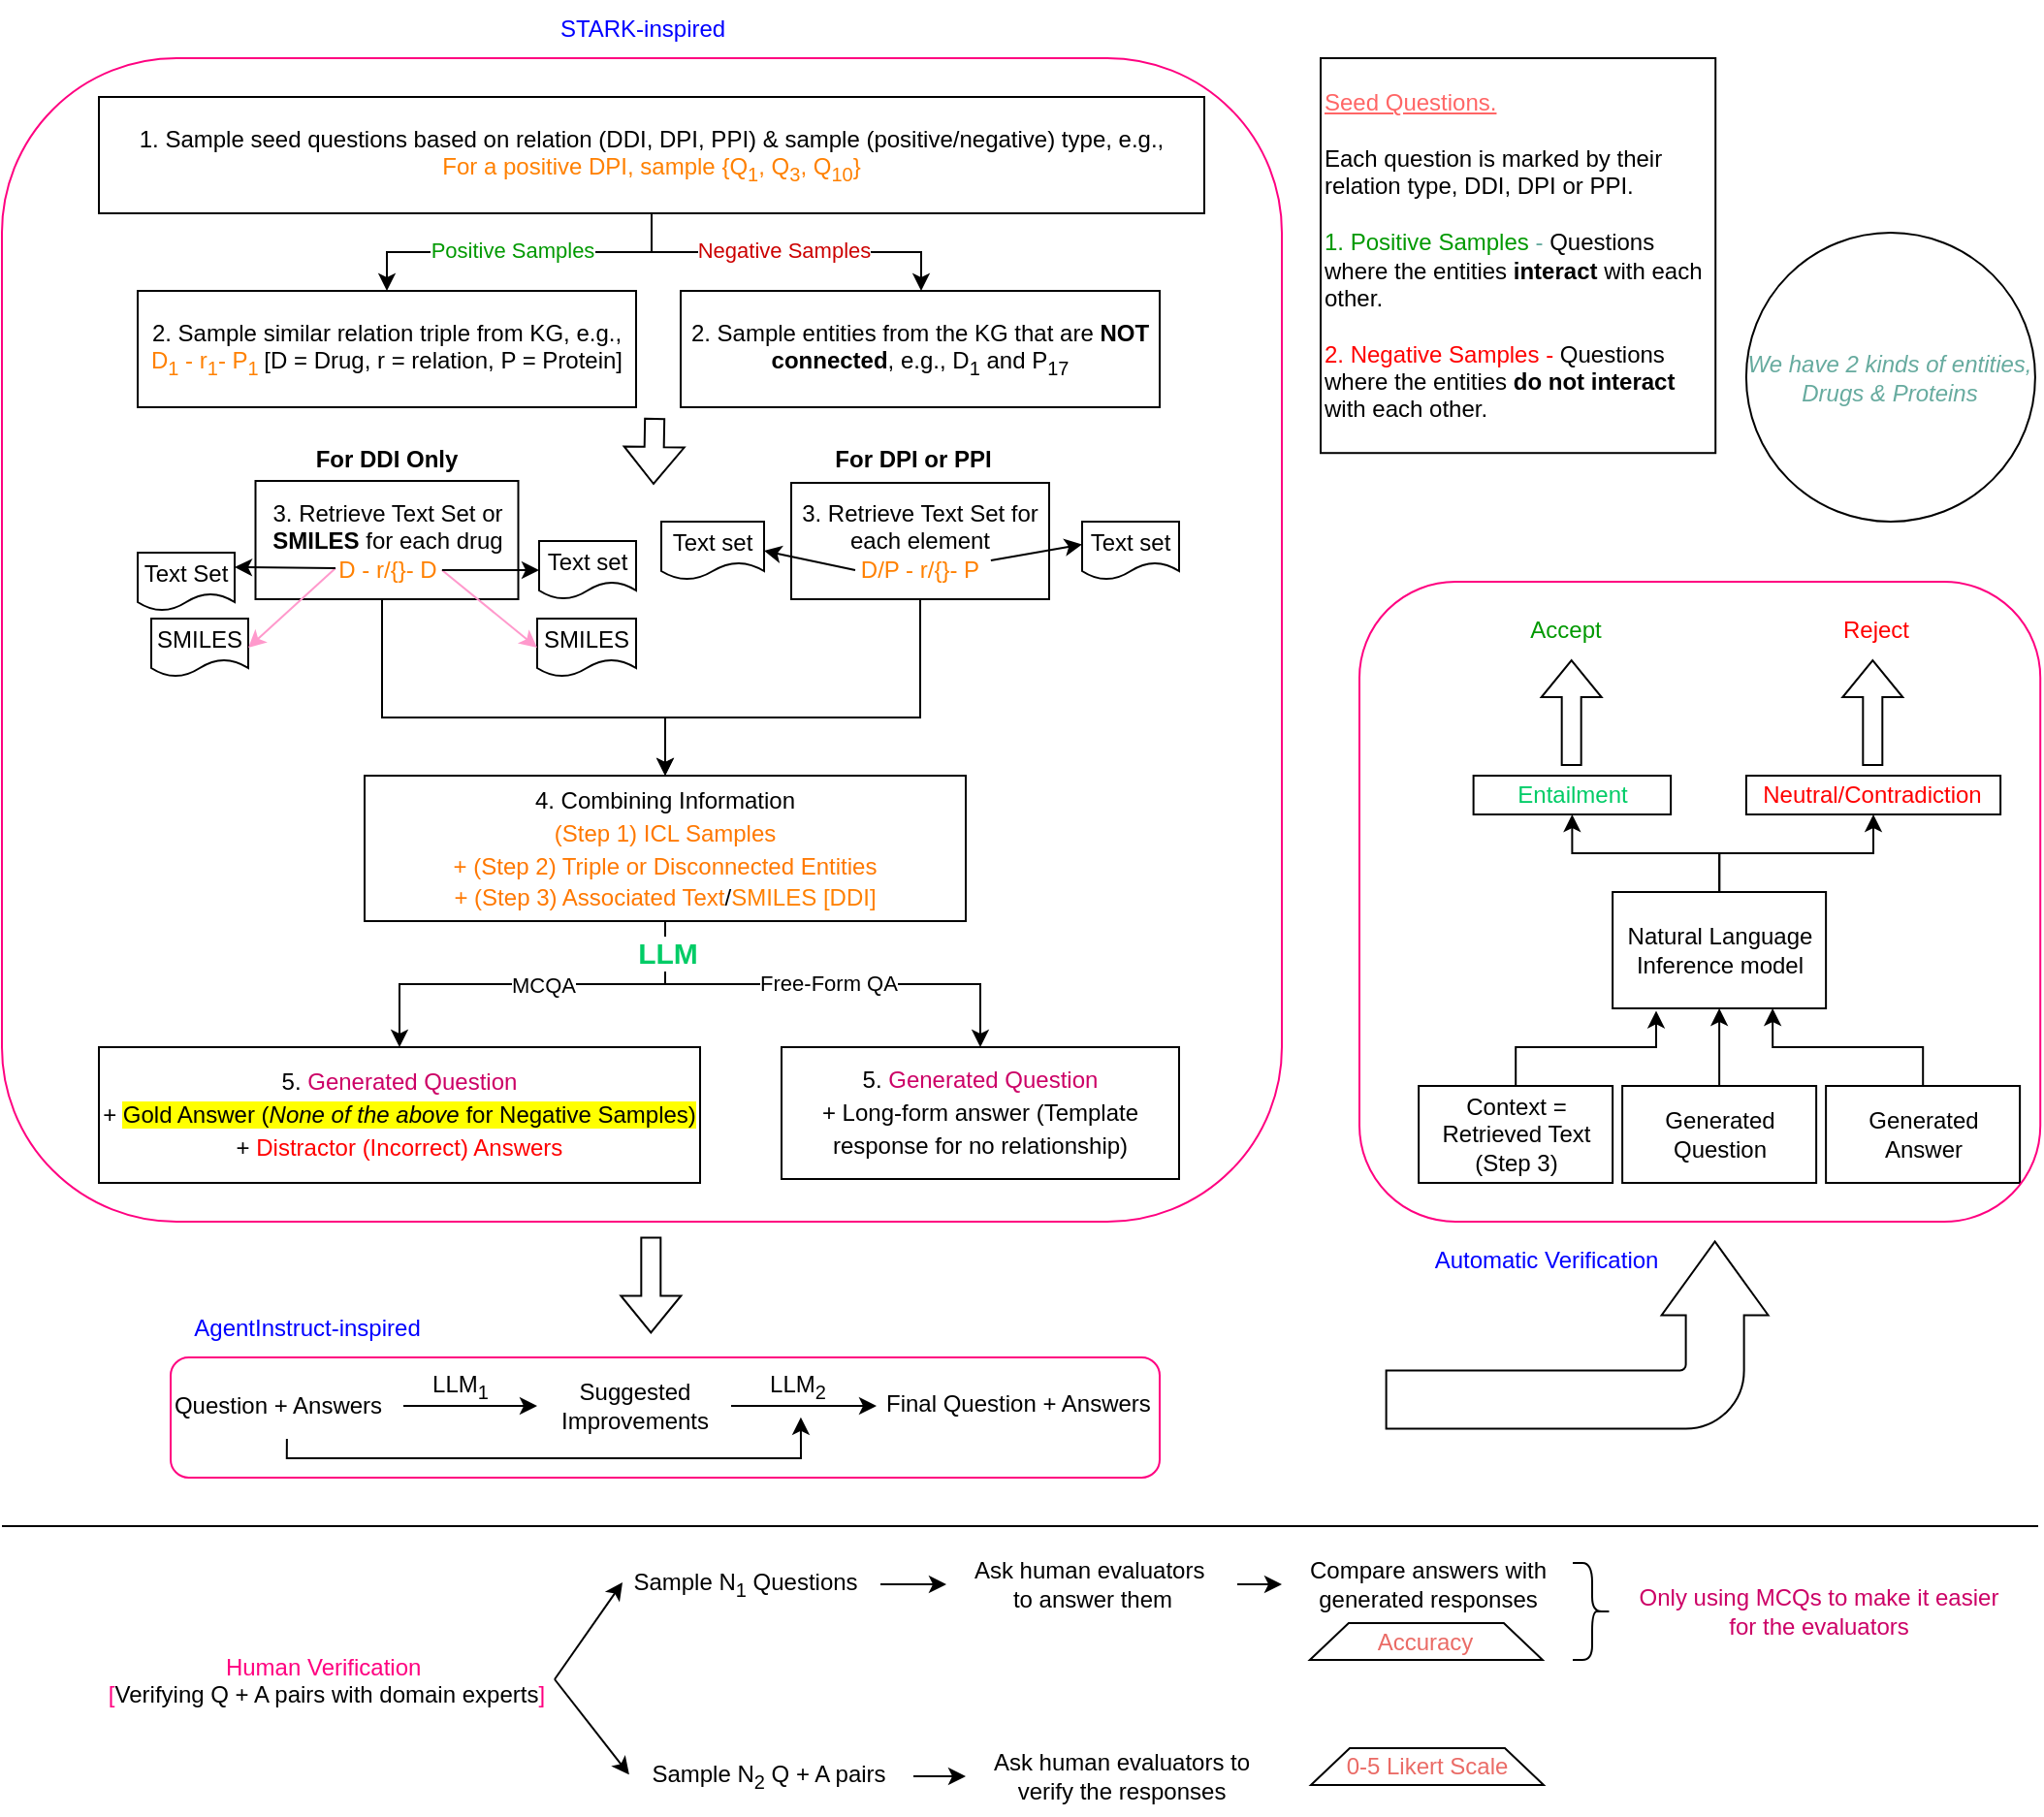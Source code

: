 <mxfile version="26.0.16">
  <diagram name="Page-1" id="YnNy15bGnyU2Uzz4_l4_">
    <mxGraphModel dx="3206" dy="1318" grid="1" gridSize="10" guides="1" tooltips="1" connect="1" arrows="1" fold="1" page="1" pageScale="1" pageWidth="850" pageHeight="1100" math="0" shadow="0">
      <root>
        <mxCell id="0" />
        <mxCell id="1" parent="0" />
        <mxCell id="LE4yxBkA-BQwJ5BosPrE-19" value="" style="edgeStyle=orthogonalEdgeStyle;rounded=0;orthogonalLoop=1;jettySize=auto;html=1;" parent="1" source="zd787073TmPNBZuBpNN9-4" target="LE4yxBkA-BQwJ5BosPrE-18" edge="1">
          <mxGeometry relative="1" as="geometry">
            <Array as="points">
              <mxPoint x="325" y="190" />
              <mxPoint x="464" y="190" />
            </Array>
          </mxGeometry>
        </mxCell>
        <mxCell id="LE4yxBkA-BQwJ5BosPrE-23" value="Negative Samples" style="edgeLabel;html=1;align=center;verticalAlign=middle;resizable=0;points=[];fontColor=#CC0000;" parent="LE4yxBkA-BQwJ5BosPrE-19" vertex="1" connectable="0">
          <mxGeometry x="-0.203" y="-1" relative="1" as="geometry">
            <mxPoint x="16" y="-2" as="offset" />
          </mxGeometry>
        </mxCell>
        <mxCell id="LE4yxBkA-BQwJ5BosPrE-21" style="edgeStyle=orthogonalEdgeStyle;rounded=0;orthogonalLoop=1;jettySize=auto;html=1;entryX=0.5;entryY=0;entryDx=0;entryDy=0;" parent="1" source="zd787073TmPNBZuBpNN9-4" target="zd787073TmPNBZuBpNN9-5" edge="1">
          <mxGeometry relative="1" as="geometry" />
        </mxCell>
        <mxCell id="LE4yxBkA-BQwJ5BosPrE-22" value="&lt;span style=&quot;&quot;&gt;Positive Samples&lt;/span&gt;" style="edgeLabel;html=1;align=center;verticalAlign=middle;resizable=0;points=[];fontColor=#009900;" parent="LE4yxBkA-BQwJ5BosPrE-21" vertex="1" connectable="0">
          <mxGeometry x="0.042" y="-1" relative="1" as="geometry">
            <mxPoint as="offset" />
          </mxGeometry>
        </mxCell>
        <mxCell id="zd787073TmPNBZuBpNN9-4" value="&lt;div&gt;1. Sample seed questions based on relation (DDI, DPI, PPI) &amp;amp; sample (positive/negative) type, e.g.,&lt;/div&gt;&lt;div&gt;&lt;span style=&quot;color: rgb(255, 128, 0);&quot;&gt;For a positive DPI, sample {Q&lt;sub&gt;1&lt;/sub&gt;, Q&lt;sub&gt;3&lt;/sub&gt;, Q&lt;sub&gt;10&lt;/sub&gt;}&lt;/span&gt;&lt;br&gt;&lt;/div&gt;" style="rounded=0;whiteSpace=wrap;html=1;" parent="1" vertex="1">
          <mxGeometry x="40" y="110" width="570" height="60" as="geometry" />
        </mxCell>
        <mxCell id="zd787073TmPNBZuBpNN9-5" value="&lt;div&gt;2. Sample similar relation triple from KG, e.g.,&lt;/div&gt;&lt;div&gt;&lt;span style=&quot;color: rgb(255, 128, 0);&quot;&gt;D&lt;sub&gt;1&lt;/sub&gt; - r&lt;sub&gt;1&lt;/sub&gt;- P&lt;sub&gt;1&lt;/sub&gt;&lt;/span&gt;&lt;sub&gt; &lt;/sub&gt;[D = Drug, r = relation, P = Protein]&lt;br&gt;&lt;/div&gt;" style="rounded=0;whiteSpace=wrap;html=1;" parent="1" vertex="1">
          <mxGeometry x="60" y="210" width="257" height="60" as="geometry" />
        </mxCell>
        <mxCell id="KbFjuXb7Xr_dS7l-Hx5e-35" style="edgeStyle=orthogonalEdgeStyle;rounded=0;orthogonalLoop=1;jettySize=auto;html=1;entryX=0.5;entryY=0;entryDx=0;entryDy=0;" edge="1" parent="1" source="zd787073TmPNBZuBpNN9-7" target="zd787073TmPNBZuBpNN9-13">
          <mxGeometry relative="1" as="geometry">
            <Array as="points">
              <mxPoint x="463" y="430" />
              <mxPoint x="332" y="430" />
            </Array>
          </mxGeometry>
        </mxCell>
        <mxCell id="zd787073TmPNBZuBpNN9-7" value="&lt;div&gt;3. Retrieve Text Set for each element&lt;/div&gt;&lt;div&gt;&lt;span style=&quot;color: rgb(255, 128, 0);&quot;&gt;D/P - r/{}- P&lt;/span&gt;&lt;/div&gt;" style="rounded=0;whiteSpace=wrap;html=1;" parent="1" vertex="1">
          <mxGeometry x="397" y="309" width="133" height="60" as="geometry" />
        </mxCell>
        <mxCell id="zd787073TmPNBZuBpNN9-16" value="" style="edgeStyle=orthogonalEdgeStyle;rounded=0;orthogonalLoop=1;jettySize=auto;html=1;" parent="1" source="zd787073TmPNBZuBpNN9-13" target="zd787073TmPNBZuBpNN9-15" edge="1">
          <mxGeometry relative="1" as="geometry" />
        </mxCell>
        <mxCell id="KbFjuXb7Xr_dS7l-Hx5e-5" value="MCQA" style="edgeLabel;html=1;align=center;verticalAlign=middle;resizable=0;points=[];" vertex="1" connectable="0" parent="zd787073TmPNBZuBpNN9-16">
          <mxGeometry x="-0.051" y="1" relative="1" as="geometry">
            <mxPoint y="-1" as="offset" />
          </mxGeometry>
        </mxCell>
        <mxCell id="KbFjuXb7Xr_dS7l-Hx5e-6" style="edgeStyle=orthogonalEdgeStyle;rounded=0;orthogonalLoop=1;jettySize=auto;html=1;exitX=0.5;exitY=1;exitDx=0;exitDy=0;entryX=0.5;entryY=0;entryDx=0;entryDy=0;" edge="1" parent="1" source="zd787073TmPNBZuBpNN9-13" target="KbFjuXb7Xr_dS7l-Hx5e-3">
          <mxGeometry relative="1" as="geometry" />
        </mxCell>
        <mxCell id="KbFjuXb7Xr_dS7l-Hx5e-7" value="Free-Form QA" style="edgeLabel;html=1;align=center;verticalAlign=middle;resizable=0;points=[];" vertex="1" connectable="0" parent="KbFjuXb7Xr_dS7l-Hx5e-6">
          <mxGeometry x="0.051" y="-1" relative="1" as="geometry">
            <mxPoint x="-3" y="-2" as="offset" />
          </mxGeometry>
        </mxCell>
        <mxCell id="KbFjuXb7Xr_dS7l-Hx5e-37" value="&lt;font style=&quot;font-size: 15px;&quot;&gt;&lt;b&gt;&lt;span style=&quot;color: rgb(0, 204, 102);&quot;&gt;LLM&lt;/span&gt;&lt;/b&gt;&lt;/font&gt;" style="edgeLabel;html=1;align=center;verticalAlign=middle;resizable=0;points=[];" vertex="1" connectable="0" parent="KbFjuXb7Xr_dS7l-Hx5e-6">
          <mxGeometry x="-0.823" y="1" relative="1" as="geometry">
            <mxPoint y="-4" as="offset" />
          </mxGeometry>
        </mxCell>
        <mxCell id="zd787073TmPNBZuBpNN9-13" value="&lt;div style=&quot;line-height: 140%;&quot;&gt;&lt;div&gt;4. Combining Information&lt;span style=&quot;color: light-dark(rgb(255, 120, 0), rgb(237, 237, 237));&quot;&gt;&lt;br&gt;&lt;/span&gt;&lt;span style=&quot;color: light-dark(rgb(255, 128, 0), rgb(237, 237, 237));&quot;&gt;&lt;span style=&quot;color: light-dark(rgb(255, 120, 0), rgb(237, 237, 237));&quot;&gt;(Step 1) ICL Samples&lt;br&gt;+ (Step 2) Triple or Disconnected Entities&lt;br&gt; &lt;/span&gt;&lt;/span&gt;&lt;span style=&quot;color: light-dark(rgb(255, 120, 0), rgb(237, 237, 237));&quot;&gt;+ (Step 3) Associated Text&lt;/span&gt;/&lt;span style=&quot;color: rgb(255, 128, 0);&quot;&gt;SMILES [DDI]&lt;/span&gt;&lt;/div&gt;&lt;/div&gt;" style="rounded=0;whiteSpace=wrap;html=1;" parent="1" vertex="1">
          <mxGeometry x="177" y="460" width="310" height="75" as="geometry" />
        </mxCell>
        <mxCell id="zd787073TmPNBZuBpNN9-15" value="&lt;div style=&quot;line-height: 140%;&quot;&gt;&lt;div align=&quot;center&quot;&gt;5. &lt;span style=&quot;color: rgb(204, 0, 102);&quot;&gt;Generated Question&lt;/span&gt; &lt;br&gt;+ &lt;span style=&quot;background-color: rgb(255, 255, 0);&quot;&gt;&lt;span style=&quot;background-color: rgb(255, 255, 0);&quot;&gt;Gold Answer (&lt;i&gt;None of the above&lt;/i&gt; for Negative Samples)&lt;/span&gt;&lt;/span&gt;&lt;br&gt;+ &lt;span style=&quot;color: rgb(255, 0, 0);&quot;&gt;Distractor (Incorrect) Answers&lt;/span&gt;&lt;/div&gt;&lt;/div&gt;" style="rounded=0;whiteSpace=wrap;html=1;align=center;spacingTop=0;" parent="1" vertex="1">
          <mxGeometry x="40" y="600" width="310" height="70" as="geometry" />
        </mxCell>
        <mxCell id="zd787073TmPNBZuBpNN9-18" value="" style="rounded=1;whiteSpace=wrap;html=1;fillColor=none;strokeColor=#FF0080;" parent="1" vertex="1">
          <mxGeometry x="-10" y="90" width="660" height="600" as="geometry" />
        </mxCell>
        <mxCell id="zd787073TmPNBZuBpNN9-19" value="&lt;span style=&quot;&quot;&gt;STARK-inspired&lt;/span&gt;" style="text;html=1;align=center;verticalAlign=middle;resizable=0;points=[];autosize=1;strokeColor=none;fillColor=none;fontColor=#0000FF;" parent="1" vertex="1">
          <mxGeometry x="265" y="60" width="110" height="30" as="geometry" />
        </mxCell>
        <mxCell id="zd787073TmPNBZuBpNN9-20" value="" style="shape=flexArrow;endArrow=classic;html=1;rounded=0;" parent="1" edge="1">
          <mxGeometry width="50" height="50" relative="1" as="geometry">
            <mxPoint x="324.66" y="697.75" as="sourcePoint" />
            <mxPoint x="324.66" y="747.75" as="targetPoint" />
          </mxGeometry>
        </mxCell>
        <mxCell id="zd787073TmPNBZuBpNN9-23" value="" style="edgeStyle=orthogonalEdgeStyle;rounded=0;orthogonalLoop=1;jettySize=auto;html=1;" parent="1" source="zd787073TmPNBZuBpNN9-21" target="zd787073TmPNBZuBpNN9-22" edge="1">
          <mxGeometry relative="1" as="geometry" />
        </mxCell>
        <mxCell id="zd787073TmPNBZuBpNN9-21" value="Question + Answers" style="text;html=1;align=center;verticalAlign=middle;resizable=0;points=[];autosize=1;strokeColor=none;fillColor=none;" parent="1" vertex="1">
          <mxGeometry x="67" y="770" width="130" height="30" as="geometry" />
        </mxCell>
        <mxCell id="zd787073TmPNBZuBpNN9-26" value="" style="edgeStyle=orthogonalEdgeStyle;rounded=0;orthogonalLoop=1;jettySize=auto;html=1;" parent="1" source="zd787073TmPNBZuBpNN9-22" edge="1">
          <mxGeometry relative="1" as="geometry">
            <mxPoint x="441" y="785" as="targetPoint" />
          </mxGeometry>
        </mxCell>
        <mxCell id="zd787073TmPNBZuBpNN9-22" value="&lt;div&gt;Suggested&lt;/div&gt;&lt;div&gt;Improvements&lt;/div&gt;" style="text;html=1;align=center;verticalAlign=middle;resizable=0;points=[];autosize=1;strokeColor=none;fillColor=none;" parent="1" vertex="1">
          <mxGeometry x="266" y="765" width="100" height="40" as="geometry" />
        </mxCell>
        <mxCell id="zd787073TmPNBZuBpNN9-24" value="LLM&lt;sub&gt;1&lt;/sub&gt;" style="text;html=1;align=center;verticalAlign=middle;resizable=0;points=[];autosize=1;strokeColor=none;fillColor=none;" parent="1" vertex="1">
          <mxGeometry x="201" y="760" width="50" height="30" as="geometry" />
        </mxCell>
        <mxCell id="zd787073TmPNBZuBpNN9-27" value="LLM&lt;sub&gt;2&lt;/sub&gt;" style="text;html=1;align=center;verticalAlign=middle;resizable=0;points=[];autosize=1;strokeColor=none;fillColor=none;" parent="1" vertex="1">
          <mxGeometry x="375" y="760" width="50" height="30" as="geometry" />
        </mxCell>
        <mxCell id="zd787073TmPNBZuBpNN9-28" style="edgeStyle=orthogonalEdgeStyle;rounded=0;orthogonalLoop=1;jettySize=auto;html=1;entryX=0.539;entryY=1.03;entryDx=0;entryDy=0;entryPerimeter=0;exitX=0.538;exitY=1.067;exitDx=0;exitDy=0;exitPerimeter=0;" parent="1" source="zd787073TmPNBZuBpNN9-21" target="zd787073TmPNBZuBpNN9-27" edge="1">
          <mxGeometry relative="1" as="geometry">
            <Array as="points">
              <mxPoint x="137" y="812" />
              <mxPoint x="402" y="812" />
            </Array>
          </mxGeometry>
        </mxCell>
        <mxCell id="zd787073TmPNBZuBpNN9-29" value="" style="rounded=1;whiteSpace=wrap;html=1;fillColor=none;strokeColor=#FF0080;" parent="1" vertex="1">
          <mxGeometry x="77" y="760" width="510" height="62" as="geometry" />
        </mxCell>
        <mxCell id="zd787073TmPNBZuBpNN9-30" value="&lt;span style=&quot;&quot;&gt;AgentInstruct-inspired&lt;/span&gt;" style="text;html=1;align=center;verticalAlign=middle;resizable=0;points=[];autosize=1;strokeColor=none;fillColor=none;fontColor=#0000FF;" parent="1" vertex="1">
          <mxGeometry x="77" y="730" width="140" height="30" as="geometry" />
        </mxCell>
        <mxCell id="LE4yxBkA-BQwJ5BosPrE-18" value="&lt;div align=&quot;center&quot;&gt;2. Sample entities from the KG that are &lt;b&gt;NOT connected&lt;/b&gt;, e.g., D&lt;sub&gt;1&lt;/sub&gt; and P&lt;sub&gt;17&lt;/sub&gt;&lt;/div&gt;" style="whiteSpace=wrap;html=1;rounded=0;align=center;" parent="1" vertex="1">
          <mxGeometry x="340" y="210" width="247" height="60" as="geometry" />
        </mxCell>
        <mxCell id="LE4yxBkA-BQwJ5BosPrE-26" value="&lt;div&gt;Final Question + Answers&lt;/div&gt;" style="text;whiteSpace=wrap;html=1;" parent="1" vertex="1">
          <mxGeometry x="444" y="770" width="140" height="22" as="geometry" />
        </mxCell>
        <mxCell id="KbFjuXb7Xr_dS7l-Hx5e-3" value="&lt;div style=&quot;line-height: 140%;&quot;&gt;&lt;div align=&quot;center&quot;&gt;5. &lt;span style=&quot;color: rgb(204, 0, 102);&quot;&gt;Generated Question&lt;/span&gt; &lt;br&gt;+ Long-form answer (Template response for no relationship)&lt;/div&gt;&lt;/div&gt;" style="rounded=0;whiteSpace=wrap;html=1;align=center;spacingTop=0;" vertex="1" parent="1">
          <mxGeometry x="392" y="600" width="205" height="68" as="geometry" />
        </mxCell>
        <mxCell id="KbFjuXb7Xr_dS7l-Hx5e-17" value="&lt;b&gt;For DDI Only&lt;/b&gt;" style="text;html=1;align=center;verticalAlign=middle;whiteSpace=wrap;rounded=0;" vertex="1" parent="1">
          <mxGeometry x="150.25" y="282" width="76.5" height="30" as="geometry" />
        </mxCell>
        <mxCell id="KbFjuXb7Xr_dS7l-Hx5e-18" value="&lt;b&gt;For DPI or PPI&lt;/b&gt;" style="text;html=1;align=center;verticalAlign=middle;whiteSpace=wrap;rounded=0;" vertex="1" parent="1">
          <mxGeometry x="408.5" y="282" width="101.5" height="30" as="geometry" />
        </mxCell>
        <mxCell id="KbFjuXb7Xr_dS7l-Hx5e-30" value="Text set" style="shape=document;whiteSpace=wrap;html=1;boundedLbl=1;" vertex="1" parent="1">
          <mxGeometry x="547" y="329" width="50" height="30" as="geometry" />
        </mxCell>
        <mxCell id="KbFjuXb7Xr_dS7l-Hx5e-31" value="Text set" style="shape=document;whiteSpace=wrap;html=1;boundedLbl=1;" vertex="1" parent="1">
          <mxGeometry x="330" y="329" width="53" height="30" as="geometry" />
        </mxCell>
        <mxCell id="KbFjuXb7Xr_dS7l-Hx5e-32" value="" style="endArrow=classic;html=1;rounded=0;entryX=1;entryY=0.5;entryDx=0;entryDy=0;" edge="1" parent="1" target="KbFjuXb7Xr_dS7l-Hx5e-31">
          <mxGeometry width="50" height="50" relative="1" as="geometry">
            <mxPoint x="430" y="354" as="sourcePoint" />
            <mxPoint x="381" y="343.756" as="targetPoint" />
          </mxGeometry>
        </mxCell>
        <mxCell id="KbFjuXb7Xr_dS7l-Hx5e-33" value="" style="endArrow=classic;html=1;rounded=0;exitX=0.774;exitY=0.667;exitDx=0;exitDy=0;exitPerimeter=0;entryX=-0.001;entryY=0.392;entryDx=0;entryDy=0;entryPerimeter=0;" edge="1" parent="1" source="zd787073TmPNBZuBpNN9-7" target="KbFjuXb7Xr_dS7l-Hx5e-30">
          <mxGeometry width="50" height="50" relative="1" as="geometry">
            <mxPoint x="517.959" y="453.99" as="sourcePoint" />
            <mxPoint x="463" y="444.01" as="targetPoint" />
          </mxGeometry>
        </mxCell>
        <mxCell id="KbFjuXb7Xr_dS7l-Hx5e-43" value="" style="shape=flexArrow;endArrow=classic;html=1;rounded=0;" edge="1" parent="1">
          <mxGeometry width="50" height="50" relative="1" as="geometry">
            <mxPoint x="326.6" y="275.5" as="sourcePoint" />
            <mxPoint x="326" y="310" as="targetPoint" />
          </mxGeometry>
        </mxCell>
        <mxCell id="KbFjuXb7Xr_dS7l-Hx5e-69" style="edgeStyle=orthogonalEdgeStyle;rounded=0;orthogonalLoop=1;jettySize=auto;html=1;entryX=0.5;entryY=0;entryDx=0;entryDy=0;" edge="1" parent="1" source="KbFjuXb7Xr_dS7l-Hx5e-60" target="zd787073TmPNBZuBpNN9-13">
          <mxGeometry relative="1" as="geometry">
            <Array as="points">
              <mxPoint x="186" y="430" />
              <mxPoint x="332" y="430" />
            </Array>
          </mxGeometry>
        </mxCell>
        <mxCell id="KbFjuXb7Xr_dS7l-Hx5e-60" value="&lt;div&gt;3. Retrieve Text Set or &lt;b&gt;SMILES&lt;/b&gt; for each drug&lt;/div&gt;&lt;div&gt;&lt;span style=&quot;color: rgb(255, 128, 0);&quot;&gt;D - r/{}-&amp;nbsp;D&lt;/span&gt;&lt;/div&gt;" style="rounded=0;whiteSpace=wrap;html=1;" vertex="1" parent="1">
          <mxGeometry x="120.75" y="308" width="135.5" height="61" as="geometry" />
        </mxCell>
        <mxCell id="KbFjuXb7Xr_dS7l-Hx5e-61" value="Text set" style="shape=document;whiteSpace=wrap;html=1;boundedLbl=1;" vertex="1" parent="1">
          <mxGeometry x="267" y="339" width="50" height="30" as="geometry" />
        </mxCell>
        <mxCell id="KbFjuXb7Xr_dS7l-Hx5e-62" value="SMILES" style="shape=document;whiteSpace=wrap;html=1;boundedLbl=1;" vertex="1" parent="1">
          <mxGeometry x="266" y="379" width="51" height="30" as="geometry" />
        </mxCell>
        <mxCell id="KbFjuXb7Xr_dS7l-Hx5e-63" value="Text Set" style="shape=document;whiteSpace=wrap;html=1;boundedLbl=1;" vertex="1" parent="1">
          <mxGeometry x="60" y="345" width="50" height="30" as="geometry" />
        </mxCell>
        <mxCell id="KbFjuXb7Xr_dS7l-Hx5e-64" value="" style="endArrow=classic;html=1;rounded=0;entryX=0;entryY=0.5;entryDx=0;entryDy=0;strokeColor=#FF99CC;exitX=0.732;exitY=0.689;exitDx=0;exitDy=0;exitPerimeter=0;" edge="1" target="KbFjuXb7Xr_dS7l-Hx5e-62" parent="1">
          <mxGeometry width="50" height="50" relative="1" as="geometry">
            <mxPoint x="216.936" y="354.029" as="sourcePoint" />
            <mxPoint x="263" y="398" as="targetPoint" />
          </mxGeometry>
        </mxCell>
        <mxCell id="KbFjuXb7Xr_dS7l-Hx5e-67" value="SMILES" style="shape=document;whiteSpace=wrap;html=1;boundedLbl=1;" vertex="1" parent="1">
          <mxGeometry x="67" y="379" width="50" height="30" as="geometry" />
        </mxCell>
        <mxCell id="KbFjuXb7Xr_dS7l-Hx5e-68" value="" style="endArrow=classic;html=1;rounded=0;entryX=0;entryY=0.5;entryDx=0;entryDy=0;exitX=0.732;exitY=0.754;exitDx=0;exitDy=0;exitPerimeter=0;" edge="1" target="KbFjuXb7Xr_dS7l-Hx5e-61" parent="1">
          <mxGeometry width="50" height="50" relative="1" as="geometry">
            <mxPoint x="216.936" y="353.994" as="sourcePoint" />
            <mxPoint x="264" y="354" as="targetPoint" />
          </mxGeometry>
        </mxCell>
        <mxCell id="KbFjuXb7Xr_dS7l-Hx5e-70" value="&lt;span style=&quot;&quot;&gt;We have 2 kinds of entities, Drugs &amp;amp; Proteins&lt;br&gt;&lt;/span&gt;" style="ellipse;whiteSpace=wrap;html=1;aspect=fixed;fontStyle=2;fontColor=#67AB9F;" vertex="1" parent="1">
          <mxGeometry x="889.45" y="180" width="149" height="149" as="geometry" />
        </mxCell>
        <mxCell id="KbFjuXb7Xr_dS7l-Hx5e-71" value="&lt;div align=&quot;left&quot;&gt;&lt;span style=&quot;color: rgb(255, 102, 102);&quot;&gt;&lt;u&gt;Seed Questions.&lt;/u&gt;&lt;/span&gt;&lt;/div&gt;&lt;div align=&quot;left&quot;&gt;&lt;span style=&quot;color: rgb(255, 102, 102);&quot;&gt;&lt;br&gt;&lt;/span&gt;&lt;/div&gt;&lt;div align=&quot;left&quot;&gt;&lt;span style=&quot;color: rgb(0, 0, 0);&quot;&gt;Each question is marked by their relation type, DDI, DPI or PPI.&lt;/span&gt;&lt;/div&gt;&lt;div align=&quot;left&quot;&gt;&lt;span style=&quot;color: rgba(0, 0, 0, 0);&quot;&gt;&lt;span style=&quot;color: rgb(0, 153, 0);&quot;&gt;&lt;br&gt;&lt;/span&gt;&lt;/span&gt;&lt;/div&gt;&lt;div align=&quot;left&quot;&gt;&lt;span style=&quot;color: rgb(0, 153, 0);&quot;&gt;1. Positive Samples&lt;/span&gt; - &lt;span style=&quot;color: rgb(0, 0, 0);&quot;&gt;&lt;span style=&quot;color: rgb(255, 0, 0);&quot;&gt;&lt;/span&gt;&lt;/span&gt;&lt;span style=&quot;color: rgb(0, 0, 0);&quot;&gt;Questions where the entities &lt;b&gt;interact&lt;/b&gt; with each other.&lt;/span&gt;&lt;/div&gt;&lt;div align=&quot;left&quot;&gt;&lt;span style=&quot;color: rgb(0, 0, 0);&quot;&gt;&lt;br&gt;&lt;/span&gt;&lt;/div&gt;&lt;div align=&quot;left&quot;&gt;&lt;span style=&quot;color: rgb(255, 0, 0);&quot;&gt;2. Negative Samples&lt;/span&gt;&lt;span style=&quot;color: rgb(0, 0, 0);&quot;&gt;&lt;span style=&quot;color: rgb(255, 0, 0);&quot;&gt; - &lt;/span&gt;&lt;/span&gt;&lt;span style=&quot;color: rgb(0, 0, 0);&quot;&gt;Questions where the entities &lt;b&gt;do not interact&lt;/b&gt; with each other.&lt;/span&gt;&lt;/div&gt;" style="whiteSpace=wrap;html=1;aspect=fixed;fontColor=#67AB9F;align=left;" vertex="1" parent="1">
          <mxGeometry x="670" y="90" width="203.61" height="203.61" as="geometry" />
        </mxCell>
        <mxCell id="KbFjuXb7Xr_dS7l-Hx5e-72" style="edgeStyle=orthogonalEdgeStyle;rounded=0;orthogonalLoop=1;jettySize=auto;html=1;entryX=0.5;entryY=1;entryDx=0;entryDy=0;" edge="1" source="KbFjuXb7Xr_dS7l-Hx5e-74" target="KbFjuXb7Xr_dS7l-Hx5e-80" parent="1">
          <mxGeometry relative="1" as="geometry" />
        </mxCell>
        <mxCell id="KbFjuXb7Xr_dS7l-Hx5e-73" style="edgeStyle=orthogonalEdgeStyle;rounded=0;orthogonalLoop=1;jettySize=auto;html=1;entryX=0.5;entryY=1;entryDx=0;entryDy=0;" edge="1" source="KbFjuXb7Xr_dS7l-Hx5e-74" target="KbFjuXb7Xr_dS7l-Hx5e-81" parent="1">
          <mxGeometry relative="1" as="geometry" />
        </mxCell>
        <mxCell id="KbFjuXb7Xr_dS7l-Hx5e-74" value="Natural Language Inference model" style="rounded=0;whiteSpace=wrap;html=1;" vertex="1" parent="1">
          <mxGeometry x="820.56" y="520" width="110" height="60" as="geometry" />
        </mxCell>
        <mxCell id="KbFjuXb7Xr_dS7l-Hx5e-75" value="Context = Retrieved Text (Step 3)" style="rounded=0;whiteSpace=wrap;html=1;" vertex="1" parent="1">
          <mxGeometry x="720.56" y="620" width="100" height="50" as="geometry" />
        </mxCell>
        <mxCell id="KbFjuXb7Xr_dS7l-Hx5e-76" style="edgeStyle=orthogonalEdgeStyle;rounded=0;orthogonalLoop=1;jettySize=auto;html=1;entryX=0.5;entryY=1;entryDx=0;entryDy=0;" edge="1" source="KbFjuXb7Xr_dS7l-Hx5e-77" target="KbFjuXb7Xr_dS7l-Hx5e-74" parent="1">
          <mxGeometry relative="1" as="geometry" />
        </mxCell>
        <mxCell id="KbFjuXb7Xr_dS7l-Hx5e-77" value="Generated Question" style="rounded=0;whiteSpace=wrap;html=1;" vertex="1" parent="1">
          <mxGeometry x="825.56" y="620" width="100" height="50" as="geometry" />
        </mxCell>
        <mxCell id="KbFjuXb7Xr_dS7l-Hx5e-78" style="edgeStyle=orthogonalEdgeStyle;rounded=0;orthogonalLoop=1;jettySize=auto;html=1;entryX=0.75;entryY=1;entryDx=0;entryDy=0;" edge="1" source="KbFjuXb7Xr_dS7l-Hx5e-79" target="KbFjuXb7Xr_dS7l-Hx5e-74" parent="1">
          <mxGeometry relative="1" as="geometry" />
        </mxCell>
        <mxCell id="KbFjuXb7Xr_dS7l-Hx5e-79" value="Generated Answer" style="rounded=0;whiteSpace=wrap;html=1;" vertex="1" parent="1">
          <mxGeometry x="930.56" y="620" width="100" height="50" as="geometry" />
        </mxCell>
        <mxCell id="KbFjuXb7Xr_dS7l-Hx5e-80" value="Entailment" style="rounded=0;whiteSpace=wrap;html=1;fontColor=#00CC66;" vertex="1" parent="1">
          <mxGeometry x="748.81" y="460" width="101.75" height="20" as="geometry" />
        </mxCell>
        <mxCell id="KbFjuXb7Xr_dS7l-Hx5e-81" value="&lt;span style=&quot;color: rgb(255, 0, 0);&quot;&gt;Neutral/Contradiction&lt;/span&gt;" style="rounded=0;whiteSpace=wrap;html=1;" vertex="1" parent="1">
          <mxGeometry x="889.45" y="460" width="131.11" height="20" as="geometry" />
        </mxCell>
        <mxCell id="KbFjuXb7Xr_dS7l-Hx5e-82" value="" style="shape=flexArrow;endArrow=classic;html=1;rounded=0;" edge="1" parent="1">
          <mxGeometry width="50" height="50" relative="1" as="geometry">
            <mxPoint x="954.66" y="455" as="sourcePoint" />
            <mxPoint x="954.66" y="400" as="targetPoint" />
          </mxGeometry>
        </mxCell>
        <mxCell id="KbFjuXb7Xr_dS7l-Hx5e-83" value="Reject" style="text;html=1;align=center;verticalAlign=middle;resizable=0;points=[];autosize=1;strokeColor=none;fillColor=none;fontColor=#FF0000;" vertex="1" parent="1">
          <mxGeometry x="925.56" y="370" width="60" height="30" as="geometry" />
        </mxCell>
        <mxCell id="KbFjuXb7Xr_dS7l-Hx5e-84" value="Accept" style="text;html=1;align=center;verticalAlign=middle;resizable=0;points=[];autosize=1;strokeColor=none;fillColor=none;fontColor=#009900;" vertex="1" parent="1">
          <mxGeometry x="765.56" y="370" width="60" height="30" as="geometry" />
        </mxCell>
        <mxCell id="KbFjuXb7Xr_dS7l-Hx5e-85" value="" style="shape=flexArrow;endArrow=classic;html=1;rounded=0;" edge="1" parent="1">
          <mxGeometry width="50" height="50" relative="1" as="geometry">
            <mxPoint x="799.34" y="455" as="sourcePoint" />
            <mxPoint x="799.34" y="400" as="targetPoint" />
          </mxGeometry>
        </mxCell>
        <mxCell id="KbFjuXb7Xr_dS7l-Hx5e-86" value="" style="rounded=1;whiteSpace=wrap;html=1;fillColor=none;strokeColor=#FF0080;" vertex="1" parent="1">
          <mxGeometry x="690" y="360" width="351.11" height="330" as="geometry" />
        </mxCell>
        <mxCell id="KbFjuXb7Xr_dS7l-Hx5e-87" value="" style="html=1;shadow=0;dashed=0;align=center;verticalAlign=middle;shape=mxgraph.arrows2.bendArrow;dy=15;dx=38;notch=0;arrowHead=55;rounded=1;flipH=1;flipV=0;rotation=90;" vertex="1" parent="1">
          <mxGeometry x="754.06" y="650" width="96.5" height="197" as="geometry" />
        </mxCell>
        <mxCell id="KbFjuXb7Xr_dS7l-Hx5e-88" value="&lt;span style=&quot;&quot;&gt;Automatic Verification&lt;/span&gt;" style="text;html=1;align=center;verticalAlign=middle;resizable=0;points=[];autosize=1;strokeColor=none;fillColor=none;fontColor=#0000FF;" vertex="1" parent="1">
          <mxGeometry x="716.11" y="695" width="140" height="30" as="geometry" />
        </mxCell>
        <mxCell id="KbFjuXb7Xr_dS7l-Hx5e-89" style="edgeStyle=orthogonalEdgeStyle;rounded=0;orthogonalLoop=1;jettySize=auto;html=1;entryX=0.204;entryY=1.02;entryDx=0;entryDy=0;entryPerimeter=0;" edge="1" source="KbFjuXb7Xr_dS7l-Hx5e-75" target="KbFjuXb7Xr_dS7l-Hx5e-74" parent="1">
          <mxGeometry relative="1" as="geometry" />
        </mxCell>
        <mxCell id="KbFjuXb7Xr_dS7l-Hx5e-90" value="" style="endArrow=none;html=1;rounded=0;" edge="1" parent="1">
          <mxGeometry width="50" height="50" relative="1" as="geometry">
            <mxPoint x="-10" y="847" as="sourcePoint" />
            <mxPoint x="1040" y="847" as="targetPoint" />
          </mxGeometry>
        </mxCell>
        <mxCell id="KbFjuXb7Xr_dS7l-Hx5e-91" value="&lt;div align=&quot;center&quot;&gt;&lt;font&gt;&lt;span style=&quot;color: light-dark(rgb(255, 0, 128), rgb(237, 237, 237));&quot;&gt;Human Verification&amp;nbsp;&lt;/span&gt;&lt;/font&gt;&lt;/div&gt;&lt;div align=&quot;center&quot;&gt;&lt;font&gt;&lt;span style=&quot;color: light-dark(rgb(255, 0, 128), rgb(237, 237, 237));&quot;&gt;[&lt;/span&gt;Verifying Q + A pairs with domain experts&lt;span style=&quot;color: light-dark(rgb(255, 0, 128), rgb(237, 237, 237));&quot;&gt;]&lt;/span&gt;&lt;/font&gt;&lt;/div&gt;" style="text;whiteSpace=wrap;html=1;align=center;" vertex="1" parent="1">
          <mxGeometry x="40" y="906" width="235" height="40" as="geometry" />
        </mxCell>
        <mxCell id="KbFjuXb7Xr_dS7l-Hx5e-92" value="" style="endArrow=classic;html=1;rounded=0;exitX=1;exitY=0.5;exitDx=0;exitDy=0;" edge="1" source="KbFjuXb7Xr_dS7l-Hx5e-91" parent="1">
          <mxGeometry width="50" height="50" relative="1" as="geometry">
            <mxPoint x="288" y="906" as="sourcePoint" />
            <mxPoint x="310" y="876" as="targetPoint" />
          </mxGeometry>
        </mxCell>
        <mxCell id="KbFjuXb7Xr_dS7l-Hx5e-93" value="" style="edgeStyle=orthogonalEdgeStyle;rounded=0;orthogonalLoop=1;jettySize=auto;html=1;" edge="1" source="KbFjuXb7Xr_dS7l-Hx5e-94" target="KbFjuXb7Xr_dS7l-Hx5e-96" parent="1">
          <mxGeometry relative="1" as="geometry" />
        </mxCell>
        <mxCell id="KbFjuXb7Xr_dS7l-Hx5e-94" value="Sample N&lt;sub&gt;1&lt;/sub&gt; Questions" style="text;html=1;align=center;verticalAlign=middle;resizable=0;points=[];autosize=1;strokeColor=none;fillColor=none;" vertex="1" parent="1">
          <mxGeometry x="303" y="862" width="140" height="30" as="geometry" />
        </mxCell>
        <mxCell id="KbFjuXb7Xr_dS7l-Hx5e-95" value="" style="edgeStyle=orthogonalEdgeStyle;rounded=0;orthogonalLoop=1;jettySize=auto;html=1;" edge="1" source="KbFjuXb7Xr_dS7l-Hx5e-96" target="KbFjuXb7Xr_dS7l-Hx5e-97" parent="1">
          <mxGeometry relative="1" as="geometry" />
        </mxCell>
        <mxCell id="KbFjuXb7Xr_dS7l-Hx5e-96" value="&lt;div&gt;Ask human evaluators&amp;nbsp;&lt;/div&gt;&lt;div&gt;to answer them&lt;/div&gt;" style="text;html=1;align=center;verticalAlign=middle;resizable=0;points=[];autosize=1;strokeColor=none;fillColor=none;" vertex="1" parent="1">
          <mxGeometry x="477" y="857" width="150" height="40" as="geometry" />
        </mxCell>
        <mxCell id="KbFjuXb7Xr_dS7l-Hx5e-97" value="&lt;div&gt;Compare answers with&lt;/div&gt;&lt;div&gt;generated responses&lt;/div&gt;" style="text;html=1;align=center;verticalAlign=middle;resizable=0;points=[];autosize=1;strokeColor=none;fillColor=none;" vertex="1" parent="1">
          <mxGeometry x="650" y="857" width="150" height="40" as="geometry" />
        </mxCell>
        <mxCell id="KbFjuXb7Xr_dS7l-Hx5e-98" value="" style="edgeStyle=orthogonalEdgeStyle;rounded=0;orthogonalLoop=1;jettySize=auto;html=1;" edge="1" source="KbFjuXb7Xr_dS7l-Hx5e-99" target="KbFjuXb7Xr_dS7l-Hx5e-101" parent="1">
          <mxGeometry relative="1" as="geometry" />
        </mxCell>
        <mxCell id="KbFjuXb7Xr_dS7l-Hx5e-99" value="Sample N&lt;sub&gt;2&lt;/sub&gt; Q + A pairs" style="text;html=1;align=center;verticalAlign=middle;resizable=0;points=[];autosize=1;strokeColor=none;fillColor=none;" vertex="1" parent="1">
          <mxGeometry x="310" y="961" width="150" height="30" as="geometry" />
        </mxCell>
        <mxCell id="KbFjuXb7Xr_dS7l-Hx5e-100" value="" style="endArrow=classic;html=1;rounded=0;exitX=1;exitY=0.5;exitDx=0;exitDy=0;entryX=0.023;entryY=0.472;entryDx=0;entryDy=0;entryPerimeter=0;" edge="1" source="KbFjuXb7Xr_dS7l-Hx5e-91" target="KbFjuXb7Xr_dS7l-Hx5e-99" parent="1">
          <mxGeometry width="50" height="50" relative="1" as="geometry">
            <mxPoint x="285" y="936" as="sourcePoint" />
            <mxPoint x="320" y="886" as="targetPoint" />
          </mxGeometry>
        </mxCell>
        <mxCell id="KbFjuXb7Xr_dS7l-Hx5e-101" value="&lt;div align=&quot;center&quot;&gt;Ask human evaluators to &lt;br&gt;&lt;/div&gt;&lt;div align=&quot;center&quot;&gt;verify the responses&lt;/div&gt;" style="text;html=1;align=center;verticalAlign=middle;resizable=0;points=[];autosize=1;strokeColor=none;fillColor=none;" vertex="1" parent="1">
          <mxGeometry x="487" y="956" width="160" height="40" as="geometry" />
        </mxCell>
        <mxCell id="KbFjuXb7Xr_dS7l-Hx5e-102" value="&lt;span style=&quot;color: rgb(234, 107, 102);&quot;&gt;Accuracy&lt;/span&gt;" style="shape=trapezoid;perimeter=trapezoidPerimeter;whiteSpace=wrap;html=1;fixedSize=1;" vertex="1" parent="1">
          <mxGeometry x="664.44" y="897" width="120" height="19" as="geometry" />
        </mxCell>
        <mxCell id="KbFjuXb7Xr_dS7l-Hx5e-103" value="&lt;span style=&quot;color: rgb(234, 107, 102);&quot;&gt;0-5 Likert Scale&lt;/span&gt;" style="shape=trapezoid;perimeter=trapezoidPerimeter;whiteSpace=wrap;html=1;fixedSize=1;" vertex="1" parent="1">
          <mxGeometry x="665" y="961.5" width="120" height="19" as="geometry" />
        </mxCell>
        <mxCell id="KbFjuXb7Xr_dS7l-Hx5e-104" value="" style="shape=curlyBracket;whiteSpace=wrap;html=1;rounded=1;flipH=1;labelPosition=right;verticalLabelPosition=middle;align=left;verticalAlign=middle;" vertex="1" parent="1">
          <mxGeometry x="800" y="866" width="20" height="50" as="geometry" />
        </mxCell>
        <mxCell id="KbFjuXb7Xr_dS7l-Hx5e-105" value="&lt;span style=&quot;color: rgb(204, 0, 102);&quot;&gt;Only using MCQs to make it easier for the evaluators&lt;/span&gt;" style="text;html=1;align=center;verticalAlign=middle;whiteSpace=wrap;rounded=0;" vertex="1" parent="1">
          <mxGeometry x="825.56" y="855.5" width="202" height="71" as="geometry" />
        </mxCell>
        <mxCell id="KbFjuXb7Xr_dS7l-Hx5e-110" value="" style="endArrow=classic;html=1;rounded=0;strokeColor=#FF99CC;entryX=1;entryY=0.5;entryDx=0;entryDy=0;" edge="1" parent="1" target="KbFjuXb7Xr_dS7l-Hx5e-67">
          <mxGeometry width="50" height="50" relative="1" as="geometry">
            <mxPoint x="162" y="353" as="sourcePoint" />
            <mxPoint x="102" y="413" as="targetPoint" />
          </mxGeometry>
        </mxCell>
        <mxCell id="KbFjuXb7Xr_dS7l-Hx5e-111" value="" style="endArrow=classic;html=1;rounded=0;entryX=1;entryY=0.25;entryDx=0;entryDy=0;" edge="1" parent="1" target="KbFjuXb7Xr_dS7l-Hx5e-63">
          <mxGeometry width="50" height="50" relative="1" as="geometry">
            <mxPoint x="162" y="353" as="sourcePoint" />
            <mxPoint x="82" y="383" as="targetPoint" />
          </mxGeometry>
        </mxCell>
      </root>
    </mxGraphModel>
  </diagram>
</mxfile>
